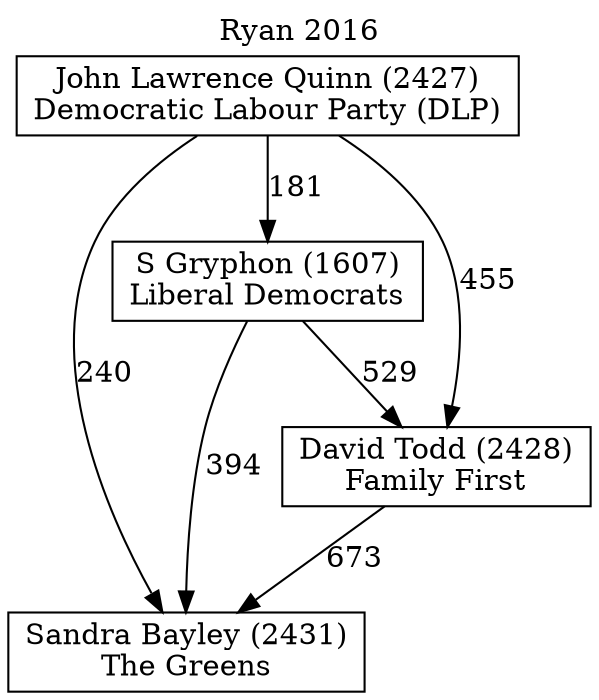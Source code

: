 // House preference flow
digraph "Sandra Bayley (2431)_Ryan_2016" {
	graph [label="Ryan 2016" labelloc=t mclimit=10]
	node [shape=box]
	"S Gryphon (1607)" [label="S Gryphon (1607)
Liberal Democrats"]
	"Sandra Bayley (2431)" [label="Sandra Bayley (2431)
The Greens"]
	"David Todd (2428)" [label="David Todd (2428)
Family First"]
	"John Lawrence Quinn (2427)" [label="John Lawrence Quinn (2427)
Democratic Labour Party (DLP)"]
	"David Todd (2428)" -> "Sandra Bayley (2431)" [label=673]
	"John Lawrence Quinn (2427)" -> "David Todd (2428)" [label=455]
	"John Lawrence Quinn (2427)" -> "Sandra Bayley (2431)" [label=240]
	"John Lawrence Quinn (2427)" -> "S Gryphon (1607)" [label=181]
	"S Gryphon (1607)" -> "Sandra Bayley (2431)" [label=394]
	"S Gryphon (1607)" -> "David Todd (2428)" [label=529]
}

